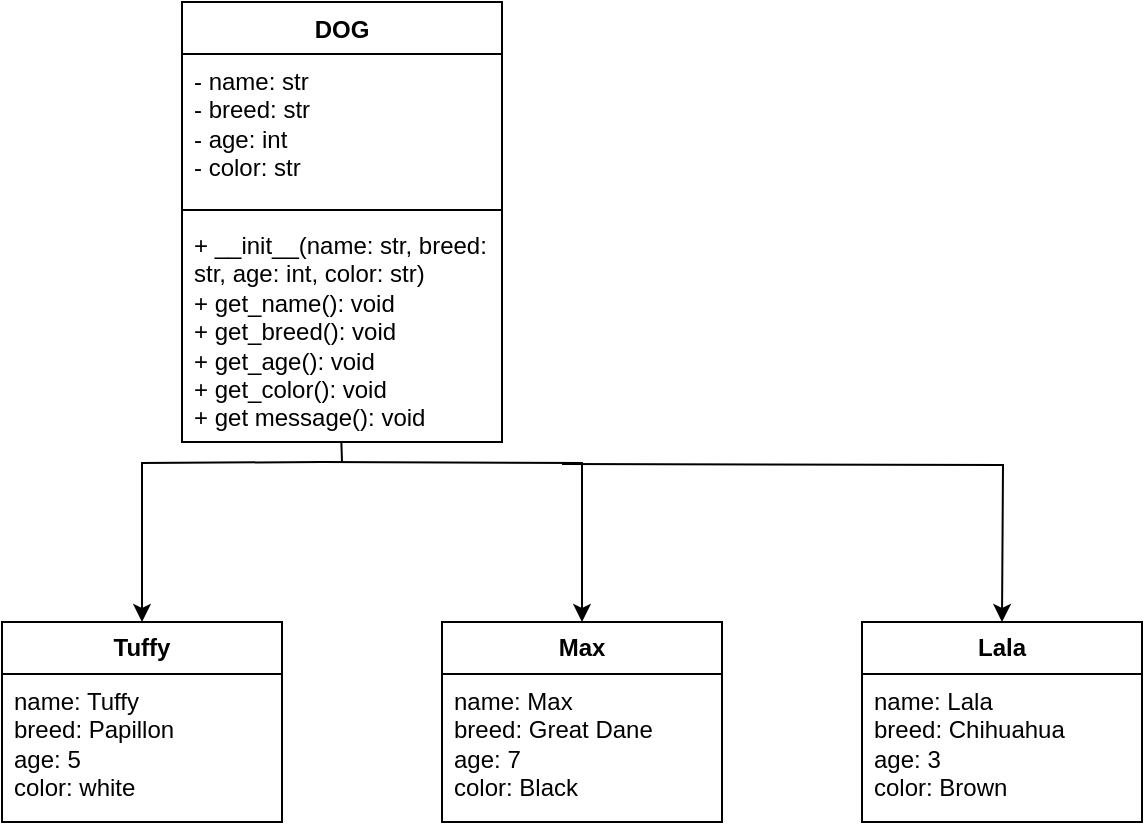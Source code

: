 <mxfile version="24.2.5" type="google">
  <diagram name="Halaman-1" id="plQKSa1glwCvNyIe44hl">
    <mxGraphModel dx="1088" dy="469" grid="1" gridSize="10" guides="1" tooltips="1" connect="1" arrows="1" fold="1" page="1" pageScale="1" pageWidth="827" pageHeight="1169" math="0" shadow="0">
      <root>
        <mxCell id="0" />
        <mxCell id="1" parent="0" />
        <mxCell id="xDBh1tM9se4VtPFU9Nmw-1" value="DOG" style="swimlane;fontStyle=1;align=center;verticalAlign=top;childLayout=stackLayout;horizontal=1;startSize=26;horizontalStack=0;resizeParent=1;resizeParentMax=0;resizeLast=0;collapsible=1;marginBottom=0;whiteSpace=wrap;html=1;" parent="1" vertex="1">
          <mxGeometry x="310" y="10" width="160" height="220" as="geometry" />
        </mxCell>
        <mxCell id="xDBh1tM9se4VtPFU9Nmw-2" value="- name: str&lt;div&gt;- breed: str&lt;/div&gt;&lt;div&gt;- age: int&lt;/div&gt;&lt;div&gt;- color: str&lt;/div&gt;" style="text;strokeColor=none;fillColor=none;align=left;verticalAlign=top;spacingLeft=4;spacingRight=4;overflow=hidden;rotatable=0;points=[[0,0.5],[1,0.5]];portConstraint=eastwest;whiteSpace=wrap;html=1;" parent="xDBh1tM9se4VtPFU9Nmw-1" vertex="1">
          <mxGeometry y="26" width="160" height="74" as="geometry" />
        </mxCell>
        <mxCell id="xDBh1tM9se4VtPFU9Nmw-3" value="" style="line;strokeWidth=1;fillColor=none;align=left;verticalAlign=middle;spacingTop=-1;spacingLeft=3;spacingRight=3;rotatable=0;labelPosition=right;points=[];portConstraint=eastwest;strokeColor=inherit;" parent="xDBh1tM9se4VtPFU9Nmw-1" vertex="1">
          <mxGeometry y="100" width="160" height="8" as="geometry" />
        </mxCell>
        <mxCell id="xDBh1tM9se4VtPFU9Nmw-4" value="+ __init__(name: str, breed: str, age: int, color: str)&lt;div&gt;+ get_name(): void&lt;/div&gt;&lt;div&gt;+ get_breed(): void&lt;/div&gt;&lt;div&gt;+ get_age(): void&lt;/div&gt;&lt;div&gt;+ get_color(): void&lt;/div&gt;&lt;div&gt;+ get message(): void&lt;/div&gt;" style="text;strokeColor=none;fillColor=none;align=left;verticalAlign=top;spacingLeft=4;spacingRight=4;overflow=hidden;rotatable=0;points=[[0,0.5],[1,0.5]];portConstraint=eastwest;whiteSpace=wrap;html=1;" parent="xDBh1tM9se4VtPFU9Nmw-1" vertex="1">
          <mxGeometry y="108" width="160" height="112" as="geometry" />
        </mxCell>
        <mxCell id="xDBh1tM9se4VtPFU9Nmw-9" value="&lt;b&gt;Tuffy&lt;/b&gt;" style="swimlane;fontStyle=0;childLayout=stackLayout;horizontal=1;startSize=26;fillColor=none;horizontalStack=0;resizeParent=1;resizeParentMax=0;resizeLast=0;collapsible=1;marginBottom=0;whiteSpace=wrap;html=1;" parent="1" vertex="1">
          <mxGeometry x="220" y="320" width="140" height="100" as="geometry" />
        </mxCell>
        <mxCell id="xDBh1tM9se4VtPFU9Nmw-10" value="name: Tuffy&lt;div&gt;breed: Papillon&lt;/div&gt;&lt;div&gt;age: 5&lt;/div&gt;&lt;div&gt;color: white&lt;/div&gt;" style="text;strokeColor=none;fillColor=none;align=left;verticalAlign=top;spacingLeft=4;spacingRight=4;overflow=hidden;rotatable=0;points=[[0,0.5],[1,0.5]];portConstraint=eastwest;whiteSpace=wrap;html=1;" parent="xDBh1tM9se4VtPFU9Nmw-9" vertex="1">
          <mxGeometry y="26" width="140" height="74" as="geometry" />
        </mxCell>
        <mxCell id="xDBh1tM9se4VtPFU9Nmw-13" value="&lt;b&gt;Max&lt;/b&gt;" style="swimlane;fontStyle=0;childLayout=stackLayout;horizontal=1;startSize=26;fillColor=none;horizontalStack=0;resizeParent=1;resizeParentMax=0;resizeLast=0;collapsible=1;marginBottom=0;whiteSpace=wrap;html=1;" parent="1" vertex="1">
          <mxGeometry x="440" y="320" width="140" height="100" as="geometry" />
        </mxCell>
        <mxCell id="xDBh1tM9se4VtPFU9Nmw-14" value="name: Max&lt;div&gt;breed: Great Dane&lt;/div&gt;&lt;div&gt;age: 7&lt;/div&gt;&lt;div&gt;&lt;span style=&quot;background-color: initial;&quot;&gt;color: Black&lt;/span&gt;&lt;/div&gt;" style="text;strokeColor=none;fillColor=none;align=left;verticalAlign=top;spacingLeft=4;spacingRight=4;overflow=hidden;rotatable=0;points=[[0,0.5],[1,0.5]];portConstraint=eastwest;whiteSpace=wrap;html=1;" parent="xDBh1tM9se4VtPFU9Nmw-13" vertex="1">
          <mxGeometry y="26" width="140" height="74" as="geometry" />
        </mxCell>
        <mxCell id="xDBh1tM9se4VtPFU9Nmw-16" style="edgeStyle=orthogonalEdgeStyle;rounded=0;orthogonalLoop=1;jettySize=auto;html=1;" parent="1" target="xDBh1tM9se4VtPFU9Nmw-9" edge="1">
          <mxGeometry relative="1" as="geometry">
            <mxPoint x="380" y="240" as="sourcePoint" />
          </mxGeometry>
        </mxCell>
        <mxCell id="xDBh1tM9se4VtPFU9Nmw-17" style="edgeStyle=orthogonalEdgeStyle;rounded=0;orthogonalLoop=1;jettySize=auto;html=1;entryX=0.5;entryY=0;entryDx=0;entryDy=0;" parent="1" target="xDBh1tM9se4VtPFU9Nmw-13" edge="1">
          <mxGeometry relative="1" as="geometry">
            <mxPoint x="380" y="240" as="sourcePoint" />
            <mxPoint x="300" y="330" as="targetPoint" />
          </mxGeometry>
        </mxCell>
        <mxCell id="xDBh1tM9se4VtPFU9Nmw-18" value="" style="endArrow=none;html=1;rounded=0;exitX=0.498;exitY=1;exitDx=0;exitDy=0;exitPerimeter=0;" parent="1" source="xDBh1tM9se4VtPFU9Nmw-4" edge="1">
          <mxGeometry relative="1" as="geometry">
            <mxPoint x="610" y="230" as="sourcePoint" />
            <mxPoint x="390" y="240" as="targetPoint" />
          </mxGeometry>
        </mxCell>
        <mxCell id="qbR3V85R5U8ZS-NyWAuh-1" value="&lt;b&gt;Lala&lt;/b&gt;" style="swimlane;fontStyle=0;childLayout=stackLayout;horizontal=1;startSize=26;fillColor=none;horizontalStack=0;resizeParent=1;resizeParentMax=0;resizeLast=0;collapsible=1;marginBottom=0;whiteSpace=wrap;html=1;" vertex="1" parent="1">
          <mxGeometry x="650" y="320" width="140" height="100" as="geometry" />
        </mxCell>
        <mxCell id="qbR3V85R5U8ZS-NyWAuh-2" value="name: Lala&lt;div&gt;breed: Chihuahua&amp;nbsp;&lt;/div&gt;&lt;div&gt;age: 3&lt;/div&gt;&lt;div&gt;&lt;span style=&quot;background-color: initial;&quot;&gt;color: Brown&lt;/span&gt;&lt;/div&gt;" style="text;strokeColor=none;fillColor=none;align=left;verticalAlign=top;spacingLeft=4;spacingRight=4;overflow=hidden;rotatable=0;points=[[0,0.5],[1,0.5]];portConstraint=eastwest;whiteSpace=wrap;html=1;" vertex="1" parent="qbR3V85R5U8ZS-NyWAuh-1">
          <mxGeometry y="26" width="140" height="74" as="geometry" />
        </mxCell>
        <mxCell id="qbR3V85R5U8ZS-NyWAuh-6" style="edgeStyle=orthogonalEdgeStyle;rounded=0;orthogonalLoop=1;jettySize=auto;html=1;entryX=0.5;entryY=0;entryDx=0;entryDy=0;" edge="1" parent="1">
          <mxGeometry relative="1" as="geometry">
            <mxPoint x="500" y="241" as="sourcePoint" />
            <mxPoint x="720" y="320" as="targetPoint" />
          </mxGeometry>
        </mxCell>
      </root>
    </mxGraphModel>
  </diagram>
</mxfile>

